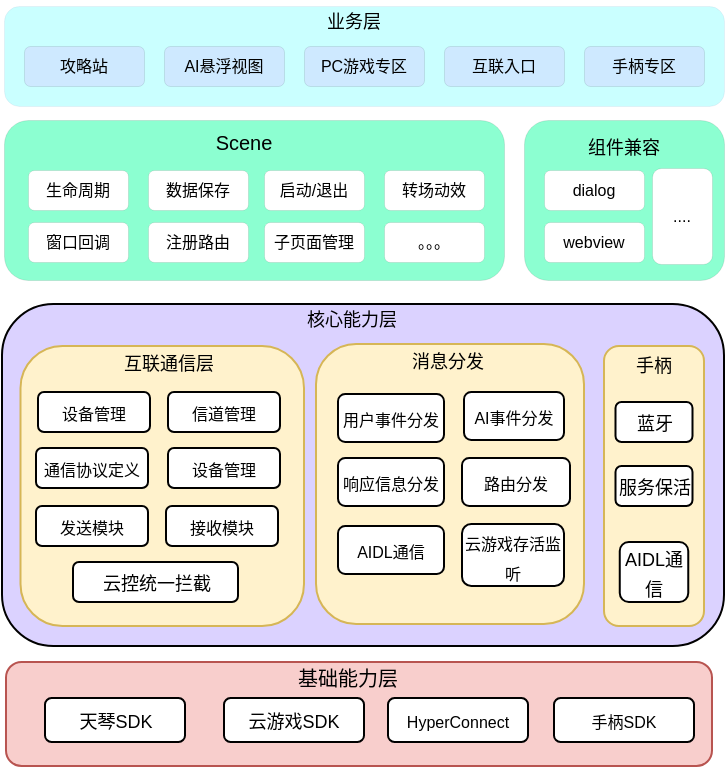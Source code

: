 <mxfile version="27.0.6">
  <diagram name="第 1 页" id="kN7tKHNVDs1Oevy6FRsP">
    <mxGraphModel dx="679" dy="459" grid="1" gridSize="10" guides="1" tooltips="1" connect="1" arrows="1" fold="1" page="1" pageScale="1" pageWidth="827" pageHeight="1169" math="0" shadow="0">
      <root>
        <mxCell id="0" />
        <mxCell id="1" parent="0" />
        <mxCell id="DBtoT4DobtG0vAzIx2qH-1" value="" style="rounded=1;whiteSpace=wrap;html=1;fillColor=light-dark(#caffff, #392f3f);strokeColor=#9673a6;strokeWidth=0;" vertex="1" parent="1">
          <mxGeometry x="230" y="70" width="360" height="50" as="geometry" />
        </mxCell>
        <mxCell id="DBtoT4DobtG0vAzIx2qH-2" value="&lt;font style=&quot;font-size: 9px;&quot;&gt;业务层&lt;/font&gt;" style="text;html=1;align=center;verticalAlign=middle;whiteSpace=wrap;rounded=0;" vertex="1" parent="1">
          <mxGeometry x="370" y="67" width="70" height="20" as="geometry" />
        </mxCell>
        <mxCell id="DBtoT4DobtG0vAzIx2qH-5" value="&lt;font&gt;攻略站&lt;/font&gt;" style="rounded=1;whiteSpace=wrap;html=1;fillColor=light-dark(#cee9ff, #ededed);strokeWidth=0;fontSize=8;" vertex="1" parent="1">
          <mxGeometry x="240" y="90" width="60" height="20" as="geometry" />
        </mxCell>
        <mxCell id="DBtoT4DobtG0vAzIx2qH-6" value="PC游戏专区" style="rounded=1;whiteSpace=wrap;html=1;fillColor=light-dark(#cee9ff, #ededed);strokeWidth=0;fontSize=8;" vertex="1" parent="1">
          <mxGeometry x="380" y="90" width="60" height="20" as="geometry" />
        </mxCell>
        <mxCell id="DBtoT4DobtG0vAzIx2qH-7" value="&lt;font&gt;AI悬浮视图&lt;/font&gt;" style="rounded=1;whiteSpace=wrap;html=1;fillColor=light-dark(#cee9ff, #ededed);strokeWidth=0;fontSize=8;" vertex="1" parent="1">
          <mxGeometry x="310" y="90" width="60" height="20" as="geometry" />
        </mxCell>
        <mxCell id="DBtoT4DobtG0vAzIx2qH-8" value="互联入口" style="rounded=1;whiteSpace=wrap;html=1;fillColor=light-dark(#cee9ff, #ededed);strokeWidth=0;fontSize=8;" vertex="1" parent="1">
          <mxGeometry x="450" y="90" width="60" height="20" as="geometry" />
        </mxCell>
        <mxCell id="DBtoT4DobtG0vAzIx2qH-9" value="手柄专区" style="rounded=1;whiteSpace=wrap;html=1;fillColor=light-dark(#cee9ff, #ededed);strokeWidth=0;fontSize=8;" vertex="1" parent="1">
          <mxGeometry x="520" y="90" width="60" height="20" as="geometry" />
        </mxCell>
        <mxCell id="DBtoT4DobtG0vAzIx2qH-10" value="" style="rounded=1;whiteSpace=wrap;html=1;fillColor=light-dark(#8cffd1, #ededed);strokeWidth=0;" vertex="1" parent="1">
          <mxGeometry x="230" y="127" width="250" height="80" as="geometry" />
        </mxCell>
        <mxCell id="DBtoT4DobtG0vAzIx2qH-11" value="Scene" style="text;html=1;align=center;verticalAlign=middle;whiteSpace=wrap;rounded=0;fontSize=10;" vertex="1" parent="1">
          <mxGeometry x="320" y="128" width="60" height="20" as="geometry" />
        </mxCell>
        <mxCell id="DBtoT4DobtG0vAzIx2qH-14" value="&lt;p&gt;&lt;font&gt;生命周期&lt;/font&gt;&lt;/p&gt;" style="rounded=1;whiteSpace=wrap;html=1;strokeWidth=0;align=center;fontSize=8;" vertex="1" parent="1">
          <mxGeometry x="242" y="152" width="50" height="20" as="geometry" />
        </mxCell>
        <mxCell id="DBtoT4DobtG0vAzIx2qH-15" value="&lt;p&gt;窗口回调&lt;/p&gt;" style="rounded=1;whiteSpace=wrap;html=1;strokeWidth=0;align=center;fontSize=8;" vertex="1" parent="1">
          <mxGeometry x="242" y="178" width="50" height="20" as="geometry" />
        </mxCell>
        <mxCell id="DBtoT4DobtG0vAzIx2qH-16" value="&lt;p&gt;数据保存&lt;/p&gt;" style="rounded=1;whiteSpace=wrap;html=1;strokeWidth=0;align=center;fontSize=8;" vertex="1" parent="1">
          <mxGeometry x="302" y="152" width="50" height="20" as="geometry" />
        </mxCell>
        <mxCell id="DBtoT4DobtG0vAzIx2qH-17" value="&lt;p&gt;注册路由&lt;/p&gt;" style="rounded=1;whiteSpace=wrap;html=1;strokeWidth=0;align=center;fontSize=8;" vertex="1" parent="1">
          <mxGeometry x="302" y="178" width="50" height="20" as="geometry" />
        </mxCell>
        <mxCell id="DBtoT4DobtG0vAzIx2qH-18" value="&lt;p&gt;子页面管理&lt;/p&gt;" style="rounded=1;whiteSpace=wrap;html=1;strokeWidth=0;align=center;fontSize=8;" vertex="1" parent="1">
          <mxGeometry x="360" y="178" width="50" height="20" as="geometry" />
        </mxCell>
        <mxCell id="DBtoT4DobtG0vAzIx2qH-19" value="&lt;p&gt;启动/退出&lt;/p&gt;" style="rounded=1;whiteSpace=wrap;html=1;strokeWidth=0;align=center;fontSize=8;" vertex="1" parent="1">
          <mxGeometry x="360" y="152" width="50" height="20" as="geometry" />
        </mxCell>
        <mxCell id="DBtoT4DobtG0vAzIx2qH-20" value="&lt;p&gt;转场动效&lt;/p&gt;" style="rounded=1;whiteSpace=wrap;html=1;strokeWidth=0;align=center;fontSize=8;" vertex="1" parent="1">
          <mxGeometry x="420" y="152" width="50" height="20" as="geometry" />
        </mxCell>
        <mxCell id="DBtoT4DobtG0vAzIx2qH-21" value="&lt;p&gt;。。。&lt;/p&gt;" style="rounded=1;whiteSpace=wrap;html=1;strokeWidth=0;align=center;fontSize=8;" vertex="1" parent="1">
          <mxGeometry x="420" y="178" width="50" height="20" as="geometry" />
        </mxCell>
        <mxCell id="DBtoT4DobtG0vAzIx2qH-22" value="" style="rounded=1;whiteSpace=wrap;html=1;fillColor=light-dark(#8cffd1, #ededed);strokeWidth=0;" vertex="1" parent="1">
          <mxGeometry x="490" y="127" width="100" height="80" as="geometry" />
        </mxCell>
        <mxCell id="DBtoT4DobtG0vAzIx2qH-23" value="&lt;font style=&quot;font-size: 9px;&quot;&gt;组件兼容&lt;/font&gt;" style="text;html=1;align=center;verticalAlign=middle;whiteSpace=wrap;rounded=0;fontSize=10;" vertex="1" parent="1">
          <mxGeometry x="510" y="129" width="60" height="22" as="geometry" />
        </mxCell>
        <mxCell id="DBtoT4DobtG0vAzIx2qH-24" value="&lt;p&gt;&lt;font&gt;dialog&lt;/font&gt;&lt;/p&gt;" style="rounded=1;whiteSpace=wrap;html=1;strokeWidth=0;align=center;fontSize=8;" vertex="1" parent="1">
          <mxGeometry x="500" y="152" width="50" height="20" as="geometry" />
        </mxCell>
        <mxCell id="DBtoT4DobtG0vAzIx2qH-25" value="&lt;p&gt;&lt;font&gt;webview&lt;/font&gt;&lt;/p&gt;" style="rounded=1;whiteSpace=wrap;html=1;strokeWidth=0;align=center;fontSize=8;" vertex="1" parent="1">
          <mxGeometry x="500" y="178" width="50" height="20" as="geometry" />
        </mxCell>
        <mxCell id="DBtoT4DobtG0vAzIx2qH-26" value="&lt;p&gt;....&lt;/p&gt;" style="rounded=1;whiteSpace=wrap;html=1;strokeWidth=0;align=center;fontSize=8;" vertex="1" parent="1">
          <mxGeometry x="554" y="151" width="30" height="48" as="geometry" />
        </mxCell>
        <mxCell id="DBtoT4DobtG0vAzIx2qH-27" value="" style="rounded=1;whiteSpace=wrap;html=1;fillColor=#DBD2FF;" vertex="1" parent="1">
          <mxGeometry x="229" y="219" width="361" height="171" as="geometry" />
        </mxCell>
        <mxCell id="DBtoT4DobtG0vAzIx2qH-29" value="&lt;font style=&quot;font-size: 9px;&quot;&gt;核心能力层&lt;/font&gt;" style="text;html=1;align=center;verticalAlign=middle;whiteSpace=wrap;rounded=0;" vertex="1" parent="1">
          <mxGeometry x="374" y="215" width="60" height="21" as="geometry" />
        </mxCell>
        <mxCell id="DBtoT4DobtG0vAzIx2qH-30" value="" style="rounded=1;whiteSpace=wrap;html=1;fillColor=#fff2cc;strokeColor=#d6b656;movable=1;resizable=1;rotatable=1;deletable=1;editable=1;locked=0;connectable=1;" vertex="1" parent="1">
          <mxGeometry x="238.25" y="240" width="141.75" height="140" as="geometry" />
        </mxCell>
        <mxCell id="DBtoT4DobtG0vAzIx2qH-32" value="&lt;font style=&quot;font-size: 9px;&quot;&gt;互联通信层&lt;/font&gt;" style="text;html=1;align=center;verticalAlign=middle;whiteSpace=wrap;rounded=0;movable=1;resizable=1;rotatable=1;deletable=1;editable=1;locked=0;connectable=1;" vertex="1" parent="1">
          <mxGeometry x="283" y="236" width="59" height="24" as="geometry" />
        </mxCell>
        <mxCell id="DBtoT4DobtG0vAzIx2qH-35" value="&lt;font style=&quot;font-size: 8px;&quot;&gt;设备管理&lt;/font&gt;" style="rounded=1;whiteSpace=wrap;html=1;movable=1;resizable=1;rotatable=1;deletable=1;editable=1;locked=0;connectable=1;" vertex="1" parent="1">
          <mxGeometry x="247" y="263" width="56" height="20" as="geometry" />
        </mxCell>
        <mxCell id="DBtoT4DobtG0vAzIx2qH-37" value="&lt;span style=&quot;font-size: 8px;&quot;&gt;通信协议定义&lt;/span&gt;" style="rounded=1;whiteSpace=wrap;html=1;movable=1;resizable=1;rotatable=1;deletable=1;editable=1;locked=0;connectable=1;" vertex="1" parent="1">
          <mxGeometry x="246" y="291" width="56" height="20" as="geometry" />
        </mxCell>
        <mxCell id="DBtoT4DobtG0vAzIx2qH-39" value="&lt;font style=&quot;font-size: 8px;&quot;&gt;设备管理&lt;/font&gt;" style="rounded=1;whiteSpace=wrap;html=1;movable=1;resizable=1;rotatable=1;deletable=1;editable=1;locked=0;connectable=1;" vertex="1" parent="1">
          <mxGeometry x="312" y="291" width="56" height="20" as="geometry" />
        </mxCell>
        <mxCell id="DBtoT4DobtG0vAzIx2qH-40" value="&lt;font style=&quot;font-size: 8px;&quot;&gt;信道管理&lt;/font&gt;" style="rounded=1;whiteSpace=wrap;html=1;movable=1;resizable=1;rotatable=1;deletable=1;editable=1;locked=0;connectable=1;" vertex="1" parent="1">
          <mxGeometry x="312" y="263" width="56" height="20" as="geometry" />
        </mxCell>
        <mxCell id="DBtoT4DobtG0vAzIx2qH-41" value="&lt;span style=&quot;font-size: 8px;&quot;&gt;发送模块&lt;/span&gt;" style="rounded=1;whiteSpace=wrap;html=1;movable=1;resizable=1;rotatable=1;deletable=1;editable=1;locked=0;connectable=1;" vertex="1" parent="1">
          <mxGeometry x="246" y="320" width="56" height="20" as="geometry" />
        </mxCell>
        <mxCell id="DBtoT4DobtG0vAzIx2qH-42" value="&lt;span style=&quot;font-size: 8px;&quot;&gt;接收模块&lt;/span&gt;" style="rounded=1;whiteSpace=wrap;html=1;movable=1;resizable=1;rotatable=1;deletable=1;editable=1;locked=0;connectable=1;" vertex="1" parent="1">
          <mxGeometry x="311" y="320" width="56" height="20" as="geometry" />
        </mxCell>
        <mxCell id="DBtoT4DobtG0vAzIx2qH-43" value="&lt;font style=&quot;font-size: 9px;&quot;&gt;云控统一拦截&lt;/font&gt;" style="rounded=1;whiteSpace=wrap;html=1;movable=1;resizable=1;rotatable=1;deletable=1;editable=1;locked=0;connectable=1;" vertex="1" parent="1">
          <mxGeometry x="264.5" y="348" width="82.5" height="20" as="geometry" />
        </mxCell>
        <mxCell id="DBtoT4DobtG0vAzIx2qH-44" value="" style="rounded=1;whiteSpace=wrap;html=1;fillColor=#fff2cc;strokeColor=#d6b656;" vertex="1" parent="1">
          <mxGeometry x="386" y="239" width="134" height="140" as="geometry" />
        </mxCell>
        <mxCell id="DBtoT4DobtG0vAzIx2qH-45" value="&lt;font style=&quot;font-size: 9px;&quot;&gt;消息分发&lt;/font&gt;" style="text;html=1;align=center;verticalAlign=middle;whiteSpace=wrap;rounded=0;" vertex="1" parent="1">
          <mxGeometry x="422" y="235" width="60" height="24" as="geometry" />
        </mxCell>
        <mxCell id="DBtoT4DobtG0vAzIx2qH-47" value="&lt;font style=&quot;font-size: 8px;&quot;&gt;用户事件分发&lt;/font&gt;" style="rounded=1;whiteSpace=wrap;html=1;" vertex="1" parent="1">
          <mxGeometry x="397" y="264" width="53" height="24" as="geometry" />
        </mxCell>
        <mxCell id="DBtoT4DobtG0vAzIx2qH-50" value="&lt;font style=&quot;font-size: 8px;&quot;&gt;AI事件分发&lt;/font&gt;" style="rounded=1;whiteSpace=wrap;html=1;" vertex="1" parent="1">
          <mxGeometry x="460" y="263" width="50" height="24" as="geometry" />
        </mxCell>
        <mxCell id="DBtoT4DobtG0vAzIx2qH-51" value="&lt;span style=&quot;font-size: 8px;&quot;&gt;响应信息分发&lt;/span&gt;" style="rounded=1;whiteSpace=wrap;html=1;" vertex="1" parent="1">
          <mxGeometry x="397" y="296" width="53" height="24" as="geometry" />
        </mxCell>
        <mxCell id="DBtoT4DobtG0vAzIx2qH-52" value="&lt;span style=&quot;font-size: 8px;&quot;&gt;路由分发&lt;/span&gt;" style="rounded=1;whiteSpace=wrap;html=1;" vertex="1" parent="1">
          <mxGeometry x="459" y="296" width="54" height="24" as="geometry" />
        </mxCell>
        <mxCell id="DBtoT4DobtG0vAzIx2qH-53" value="&lt;span style=&quot;font-size: 8px;&quot;&gt;AIDL通信&lt;/span&gt;" style="rounded=1;whiteSpace=wrap;html=1;" vertex="1" parent="1">
          <mxGeometry x="397" y="330" width="53" height="24" as="geometry" />
        </mxCell>
        <mxCell id="DBtoT4DobtG0vAzIx2qH-55" value="&lt;span style=&quot;font-size: 8px;&quot;&gt;云游戏存活监听&lt;/span&gt;" style="rounded=1;whiteSpace=wrap;html=1;" vertex="1" parent="1">
          <mxGeometry x="459" y="329" width="51" height="31" as="geometry" />
        </mxCell>
        <mxCell id="DBtoT4DobtG0vAzIx2qH-57" value="" style="rounded=1;whiteSpace=wrap;html=1;fillColor=#fff2cc;strokeColor=#d6b656;" vertex="1" parent="1">
          <mxGeometry x="530" y="240" width="50" height="140" as="geometry" />
        </mxCell>
        <mxCell id="DBtoT4DobtG0vAzIx2qH-59" value="&lt;font style=&quot;font-size: 9px;&quot;&gt;手柄&lt;/font&gt;" style="text;html=1;align=center;verticalAlign=middle;whiteSpace=wrap;rounded=0;" vertex="1" parent="1">
          <mxGeometry x="525" y="234" width="60" height="30" as="geometry" />
        </mxCell>
        <mxCell id="DBtoT4DobtG0vAzIx2qH-60" value="&lt;font style=&quot;font-size: 9px;&quot;&gt;蓝牙&lt;/font&gt;" style="rounded=1;whiteSpace=wrap;html=1;" vertex="1" parent="1">
          <mxGeometry x="535.75" y="268" width="38.5" height="20" as="geometry" />
        </mxCell>
        <mxCell id="DBtoT4DobtG0vAzIx2qH-61" value="&lt;font style=&quot;font-size: 9px;&quot;&gt;服务保活&lt;/font&gt;" style="rounded=1;whiteSpace=wrap;html=1;" vertex="1" parent="1">
          <mxGeometry x="535.75" y="300" width="38.5" height="20" as="geometry" />
        </mxCell>
        <mxCell id="DBtoT4DobtG0vAzIx2qH-63" value="&lt;font style=&quot;font-size: 9px;&quot;&gt;AIDL通信&lt;/font&gt;" style="rounded=1;whiteSpace=wrap;html=1;" vertex="1" parent="1">
          <mxGeometry x="537.88" y="338" width="34.25" height="30" as="geometry" />
        </mxCell>
        <mxCell id="DBtoT4DobtG0vAzIx2qH-64" value="" style="rounded=1;whiteSpace=wrap;html=1;fillColor=#f8cecc;strokeColor=#b85450;" vertex="1" parent="1">
          <mxGeometry x="231" y="398" width="353" height="52" as="geometry" />
        </mxCell>
        <mxCell id="DBtoT4DobtG0vAzIx2qH-65" value="基础能力层" style="text;html=1;align=center;verticalAlign=middle;whiteSpace=wrap;rounded=0;fontSize=10;" vertex="1" parent="1">
          <mxGeometry x="372" y="395" width="60" height="21" as="geometry" />
        </mxCell>
        <mxCell id="DBtoT4DobtG0vAzIx2qH-66" value="&lt;font style=&quot;font-size: 9px;&quot;&gt;天琴SDK&lt;/font&gt;" style="rounded=1;whiteSpace=wrap;html=1;" vertex="1" parent="1">
          <mxGeometry x="250.5" y="416" width="70" height="22" as="geometry" />
        </mxCell>
        <mxCell id="DBtoT4DobtG0vAzIx2qH-69" value="&lt;font style=&quot;font-size: 9px;&quot;&gt;云游戏SDK&lt;/font&gt;" style="rounded=1;whiteSpace=wrap;html=1;" vertex="1" parent="1">
          <mxGeometry x="340" y="416" width="70" height="22" as="geometry" />
        </mxCell>
        <mxCell id="DBtoT4DobtG0vAzIx2qH-70" value="&lt;div&gt;&lt;span style=&quot;white-space: pre;&quot; class=&quot;text-only text-with-abbreviation text-with-abbreviation-bottomline&quot;&gt;&lt;font style=&quot;font-size: 8px;&quot;&gt;HyperConnect&lt;/font&gt;&lt;/span&gt;&lt;/div&gt;" style="rounded=1;whiteSpace=wrap;html=1;" vertex="1" parent="1">
          <mxGeometry x="422" y="416" width="70" height="22" as="geometry" />
        </mxCell>
        <mxCell id="DBtoT4DobtG0vAzIx2qH-71" value="&lt;font style=&quot;font-size: 8px;&quot;&gt;手柄SDK&lt;/font&gt;" style="rounded=1;whiteSpace=wrap;html=1;" vertex="1" parent="1">
          <mxGeometry x="505" y="416" width="70" height="22" as="geometry" />
        </mxCell>
      </root>
    </mxGraphModel>
  </diagram>
</mxfile>
